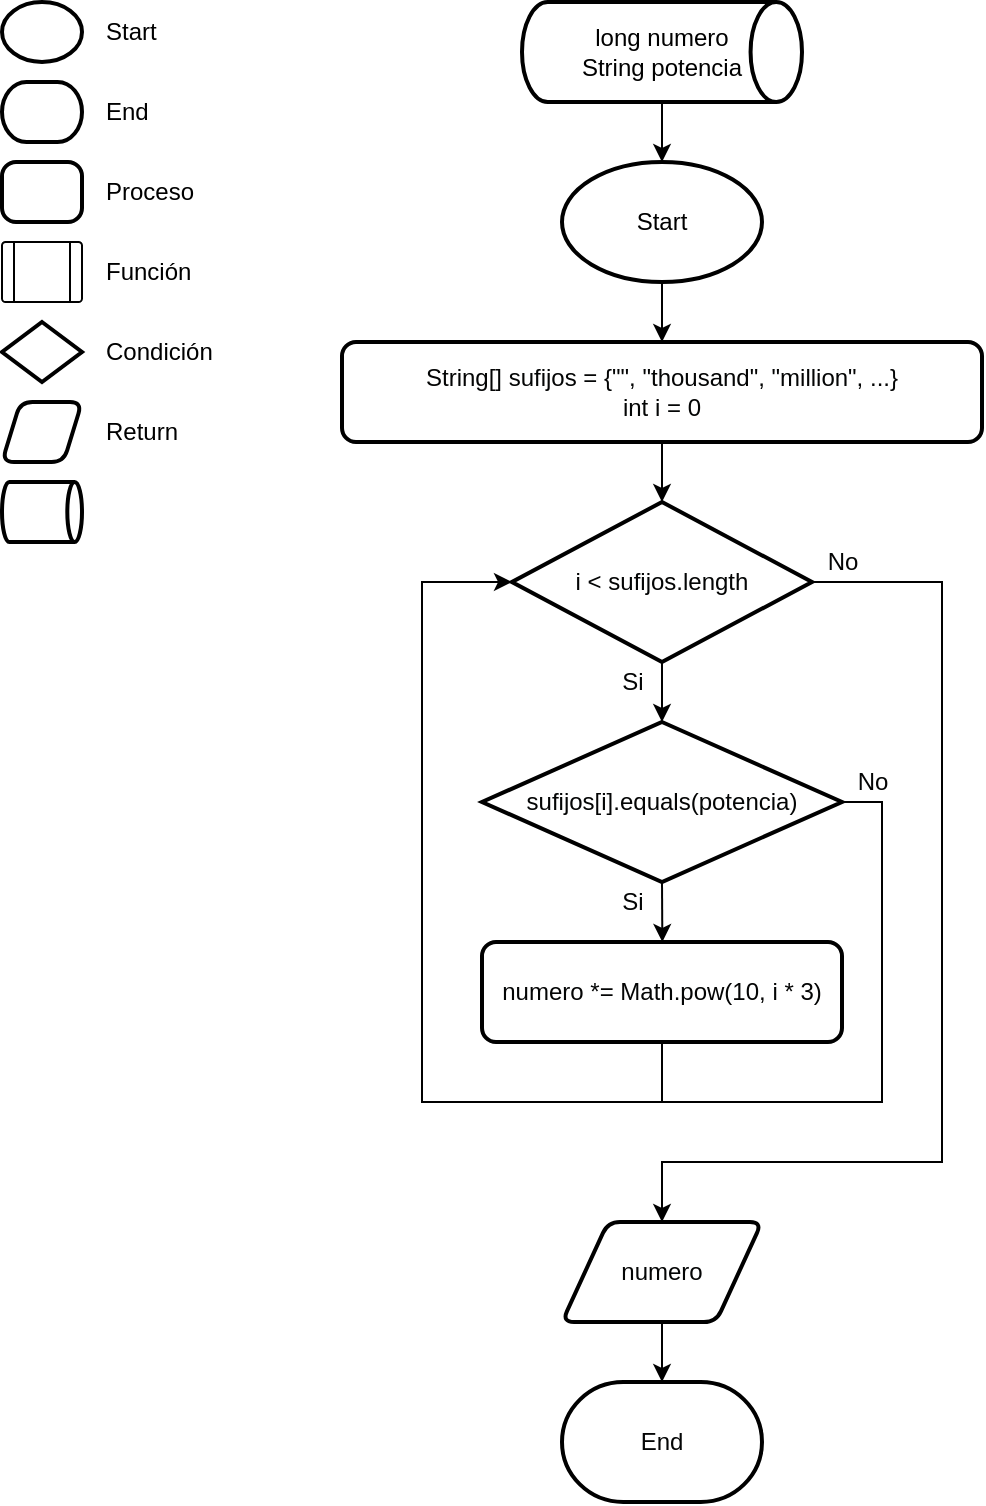 <mxfile version="15.8.7" type="github">
  <diagram id="sCKr9M8pk-ZrD4uaNUOJ" name="Page-1">
    <mxGraphModel dx="2375" dy="880" grid="1" gridSize="10" guides="1" tooltips="1" connect="1" arrows="1" fold="1" page="1" pageScale="1" pageWidth="827" pageHeight="1169" math="0" shadow="0">
      <root>
        <mxCell id="0" />
        <mxCell id="1" parent="0" />
        <mxCell id="H1QHMiI7_eLWscmNV0Sp-1" value="" style="strokeWidth=2;html=1;shape=mxgraph.flowchart.start_1;whiteSpace=wrap;fillColor=default;align=center;" vertex="1" parent="1">
          <mxGeometry x="-190" y="50" width="40" height="30" as="geometry" />
        </mxCell>
        <mxCell id="H1QHMiI7_eLWscmNV0Sp-2" value="" style="strokeWidth=2;html=1;shape=mxgraph.flowchart.terminator;whiteSpace=wrap;fillColor=default;align=center;" vertex="1" parent="1">
          <mxGeometry x="-190" y="90" width="40" height="30" as="geometry" />
        </mxCell>
        <mxCell id="H1QHMiI7_eLWscmNV0Sp-3" value="" style="rounded=1;whiteSpace=wrap;html=1;absoluteArcSize=1;arcSize=14;strokeWidth=2;fillColor=default;align=center;" vertex="1" parent="1">
          <mxGeometry x="-190" y="130" width="40" height="30" as="geometry" />
        </mxCell>
        <mxCell id="H1QHMiI7_eLWscmNV0Sp-4" value="" style="verticalLabelPosition=bottom;verticalAlign=top;html=1;shape=process;whiteSpace=wrap;rounded=1;size=0.14;arcSize=6;fillColor=default;" vertex="1" parent="1">
          <mxGeometry x="-190" y="170" width="40" height="30" as="geometry" />
        </mxCell>
        <mxCell id="H1QHMiI7_eLWscmNV0Sp-5" value="&lt;div align=&quot;left&quot;&gt;Start&lt;/div&gt;" style="text;html=1;align=left;verticalAlign=middle;resizable=0;points=[];autosize=1;strokeColor=none;fillColor=none;" vertex="1" parent="1">
          <mxGeometry x="-140" y="55" width="40" height="20" as="geometry" />
        </mxCell>
        <mxCell id="H1QHMiI7_eLWscmNV0Sp-6" value="&lt;div align=&quot;left&quot;&gt;End&lt;/div&gt;" style="text;html=1;align=left;verticalAlign=middle;resizable=0;points=[];autosize=1;strokeColor=none;fillColor=none;" vertex="1" parent="1">
          <mxGeometry x="-140" y="95" width="40" height="20" as="geometry" />
        </mxCell>
        <mxCell id="H1QHMiI7_eLWscmNV0Sp-7" value="&lt;div align=&quot;left&quot;&gt;Proceso&lt;/div&gt;" style="text;html=1;align=left;verticalAlign=middle;resizable=0;points=[];autosize=1;strokeColor=none;fillColor=none;" vertex="1" parent="1">
          <mxGeometry x="-140" y="135" width="60" height="20" as="geometry" />
        </mxCell>
        <mxCell id="H1QHMiI7_eLWscmNV0Sp-8" value="Función" style="text;html=1;align=left;verticalAlign=middle;resizable=0;points=[];autosize=1;strokeColor=none;fillColor=none;" vertex="1" parent="1">
          <mxGeometry x="-140" y="175" width="60" height="20" as="geometry" />
        </mxCell>
        <mxCell id="H1QHMiI7_eLWscmNV0Sp-9" value="" style="strokeWidth=2;html=1;shape=mxgraph.flowchart.decision;whiteSpace=wrap;fillColor=default;align=left;" vertex="1" parent="1">
          <mxGeometry x="-190" y="210" width="40" height="30" as="geometry" />
        </mxCell>
        <mxCell id="H1QHMiI7_eLWscmNV0Sp-10" value="Condición" style="text;html=1;align=left;verticalAlign=middle;resizable=0;points=[];autosize=1;strokeColor=none;fillColor=none;" vertex="1" parent="1">
          <mxGeometry x="-140" y="215" width="70" height="20" as="geometry" />
        </mxCell>
        <mxCell id="H1QHMiI7_eLWscmNV0Sp-11" value="" style="shape=parallelogram;html=1;strokeWidth=2;perimeter=parallelogramPerimeter;whiteSpace=wrap;rounded=1;arcSize=12;size=0.23;fillColor=default;align=center;" vertex="1" parent="1">
          <mxGeometry x="-190" y="250" width="40" height="30" as="geometry" />
        </mxCell>
        <mxCell id="H1QHMiI7_eLWscmNV0Sp-12" value="Return" style="text;html=1;align=left;verticalAlign=middle;resizable=0;points=[];autosize=1;strokeColor=none;fillColor=none;" vertex="1" parent="1">
          <mxGeometry x="-140" y="255" width="50" height="20" as="geometry" />
        </mxCell>
        <mxCell id="H1QHMiI7_eLWscmNV0Sp-13" style="edgeStyle=orthogonalEdgeStyle;rounded=0;orthogonalLoop=1;jettySize=auto;html=1;exitX=0.5;exitY=1;exitDx=0;exitDy=0;exitPerimeter=0;fontFamily=Helvetica;fontColor=#040505;endArrow=classic;endFill=1;" edge="1" parent="1" source="H1QHMiI7_eLWscmNV0Sp-14" target="H1QHMiI7_eLWscmNV0Sp-19">
          <mxGeometry relative="1" as="geometry" />
        </mxCell>
        <mxCell id="H1QHMiI7_eLWscmNV0Sp-14" value="Start" style="strokeWidth=2;html=1;shape=mxgraph.flowchart.start_1;whiteSpace=wrap;fillColor=default;align=center;" vertex="1" parent="1">
          <mxGeometry x="90" y="130" width="100" height="60" as="geometry" />
        </mxCell>
        <mxCell id="H1QHMiI7_eLWscmNV0Sp-15" value="" style="strokeWidth=2;html=1;shape=mxgraph.flowchart.direct_data;whiteSpace=wrap;" vertex="1" parent="1">
          <mxGeometry x="-190" y="290" width="40" height="30" as="geometry" />
        </mxCell>
        <mxCell id="H1QHMiI7_eLWscmNV0Sp-16" style="edgeStyle=orthogonalEdgeStyle;rounded=0;orthogonalLoop=1;jettySize=auto;html=1;exitX=0.5;exitY=1;exitDx=0;exitDy=0;exitPerimeter=0;entryX=0.5;entryY=0;entryDx=0;entryDy=0;entryPerimeter=0;" edge="1" parent="1" source="H1QHMiI7_eLWscmNV0Sp-17" target="H1QHMiI7_eLWscmNV0Sp-14">
          <mxGeometry relative="1" as="geometry" />
        </mxCell>
        <mxCell id="H1QHMiI7_eLWscmNV0Sp-17" value="&lt;div&gt;long numero&lt;/div&gt;&lt;div&gt;String potencia&lt;br&gt;&lt;/div&gt;" style="strokeWidth=2;html=1;shape=mxgraph.flowchart.direct_data;whiteSpace=wrap;" vertex="1" parent="1">
          <mxGeometry x="70" y="50" width="140" height="50" as="geometry" />
        </mxCell>
        <mxCell id="H1QHMiI7_eLWscmNV0Sp-18" style="edgeStyle=orthogonalEdgeStyle;rounded=0;orthogonalLoop=1;jettySize=auto;html=1;exitX=0.5;exitY=1;exitDx=0;exitDy=0;entryX=0.5;entryY=0;entryDx=0;entryDy=0;entryPerimeter=0;fontFamily=Helvetica;fontColor=#040505;endArrow=classic;endFill=1;" edge="1" parent="1" source="H1QHMiI7_eLWscmNV0Sp-19" target="H1QHMiI7_eLWscmNV0Sp-22">
          <mxGeometry relative="1" as="geometry" />
        </mxCell>
        <mxCell id="H1QHMiI7_eLWscmNV0Sp-19" value="&lt;div&gt;String[] sufijos = {&quot;&quot;, &quot;thousand&quot;, &quot;million&quot;, ...}&lt;br&gt;&lt;/div&gt;int i = 0" style="rounded=1;whiteSpace=wrap;html=1;absoluteArcSize=1;arcSize=14;strokeWidth=2;labelBackgroundColor=none;fontFamily=Helvetica;fontColor=#040505;" vertex="1" parent="1">
          <mxGeometry x="-20" y="220" width="320" height="50" as="geometry" />
        </mxCell>
        <mxCell id="H1QHMiI7_eLWscmNV0Sp-20" style="edgeStyle=orthogonalEdgeStyle;rounded=0;orthogonalLoop=1;jettySize=auto;html=1;exitX=0.5;exitY=1;exitDx=0;exitDy=0;exitPerimeter=0;entryX=0.5;entryY=0;entryDx=0;entryDy=0;entryPerimeter=0;fontFamily=Helvetica;fontColor=#040505;endArrow=classic;endFill=1;" edge="1" parent="1" source="H1QHMiI7_eLWscmNV0Sp-22" target="H1QHMiI7_eLWscmNV0Sp-27">
          <mxGeometry relative="1" as="geometry" />
        </mxCell>
        <mxCell id="H1QHMiI7_eLWscmNV0Sp-21" style="edgeStyle=orthogonalEdgeStyle;rounded=0;orthogonalLoop=1;jettySize=auto;html=1;exitX=1;exitY=0.5;exitDx=0;exitDy=0;exitPerimeter=0;fontFamily=Helvetica;fontColor=#040505;endArrow=classic;endFill=1;entryX=0.5;entryY=0;entryDx=0;entryDy=0;" edge="1" parent="1" source="H1QHMiI7_eLWscmNV0Sp-22" target="H1QHMiI7_eLWscmNV0Sp-33">
          <mxGeometry relative="1" as="geometry">
            <mxPoint x="280" y="600" as="targetPoint" />
            <Array as="points">
              <mxPoint x="280" y="340" />
              <mxPoint x="280" y="630" />
              <mxPoint x="140" y="630" />
            </Array>
          </mxGeometry>
        </mxCell>
        <mxCell id="H1QHMiI7_eLWscmNV0Sp-22" value="i &amp;lt; sufijos.length" style="strokeWidth=2;html=1;shape=mxgraph.flowchart.decision;whiteSpace=wrap;labelBackgroundColor=none;fontFamily=Helvetica;fontColor=#040505;" vertex="1" parent="1">
          <mxGeometry x="65" y="300" width="150" height="80" as="geometry" />
        </mxCell>
        <mxCell id="H1QHMiI7_eLWscmNV0Sp-23" value="No" style="text;html=1;align=center;verticalAlign=middle;resizable=0;points=[];autosize=1;strokeColor=none;fillColor=none;fontFamily=Helvetica;fontColor=#040505;" vertex="1" parent="1">
          <mxGeometry x="215" y="320" width="30" height="20" as="geometry" />
        </mxCell>
        <mxCell id="H1QHMiI7_eLWscmNV0Sp-24" value="Si" style="text;html=1;align=center;verticalAlign=middle;resizable=0;points=[];autosize=1;strokeColor=none;fillColor=none;fontFamily=Helvetica;fontColor=#040505;" vertex="1" parent="1">
          <mxGeometry x="110" y="380" width="30" height="20" as="geometry" />
        </mxCell>
        <mxCell id="H1QHMiI7_eLWscmNV0Sp-25" style="edgeStyle=orthogonalEdgeStyle;rounded=0;orthogonalLoop=1;jettySize=auto;html=1;exitX=0.5;exitY=1;exitDx=0;exitDy=0;exitPerimeter=0;fontFamily=Helvetica;fontColor=#040505;endArrow=classic;endFill=1;" edge="1" parent="1" source="H1QHMiI7_eLWscmNV0Sp-27">
          <mxGeometry relative="1" as="geometry">
            <mxPoint x="140.172" y="520" as="targetPoint" />
          </mxGeometry>
        </mxCell>
        <mxCell id="H1QHMiI7_eLWscmNV0Sp-26" style="edgeStyle=orthogonalEdgeStyle;rounded=0;orthogonalLoop=1;jettySize=auto;html=1;exitX=1;exitY=0.5;exitDx=0;exitDy=0;exitPerimeter=0;fontFamily=Helvetica;fontColor=#040505;endArrow=none;endFill=0;" edge="1" parent="1" source="H1QHMiI7_eLWscmNV0Sp-27">
          <mxGeometry relative="1" as="geometry">
            <mxPoint x="140" y="600" as="targetPoint" />
            <Array as="points">
              <mxPoint x="250" y="450" />
              <mxPoint x="250" y="600" />
            </Array>
          </mxGeometry>
        </mxCell>
        <mxCell id="H1QHMiI7_eLWscmNV0Sp-27" value="sufijos[i].equals(potencia)" style="strokeWidth=2;html=1;shape=mxgraph.flowchart.decision;whiteSpace=wrap;labelBackgroundColor=none;fontFamily=Helvetica;fontColor=#040505;" vertex="1" parent="1">
          <mxGeometry x="50" y="410" width="180" height="80" as="geometry" />
        </mxCell>
        <mxCell id="H1QHMiI7_eLWscmNV0Sp-28" value="No" style="text;html=1;align=center;verticalAlign=middle;resizable=0;points=[];autosize=1;strokeColor=none;fillColor=none;fontFamily=Helvetica;fontColor=#040505;" vertex="1" parent="1">
          <mxGeometry x="230" y="430" width="30" height="20" as="geometry" />
        </mxCell>
        <mxCell id="H1QHMiI7_eLWscmNV0Sp-29" value="Si" style="text;html=1;align=center;verticalAlign=middle;resizable=0;points=[];autosize=1;strokeColor=none;fillColor=none;fontFamily=Helvetica;fontColor=#040505;" vertex="1" parent="1">
          <mxGeometry x="110" y="490" width="30" height="20" as="geometry" />
        </mxCell>
        <mxCell id="H1QHMiI7_eLWscmNV0Sp-30" style="edgeStyle=orthogonalEdgeStyle;rounded=0;orthogonalLoop=1;jettySize=auto;html=1;exitX=0.5;exitY=1;exitDx=0;exitDy=0;entryX=0;entryY=0.5;entryDx=0;entryDy=0;entryPerimeter=0;fontFamily=Helvetica;fontColor=#040505;endArrow=classic;endFill=1;" edge="1" parent="1" source="H1QHMiI7_eLWscmNV0Sp-31" target="H1QHMiI7_eLWscmNV0Sp-22">
          <mxGeometry relative="1" as="geometry">
            <Array as="points">
              <mxPoint x="140" y="600" />
              <mxPoint x="20" y="600" />
              <mxPoint x="20" y="340" />
            </Array>
          </mxGeometry>
        </mxCell>
        <mxCell id="H1QHMiI7_eLWscmNV0Sp-31" value="numero *= Math.pow(10, i * 3)" style="rounded=1;whiteSpace=wrap;html=1;absoluteArcSize=1;arcSize=14;strokeWidth=2;labelBackgroundColor=none;fontFamily=Helvetica;fontColor=#040505;" vertex="1" parent="1">
          <mxGeometry x="50" y="520" width="180" height="50" as="geometry" />
        </mxCell>
        <mxCell id="H1QHMiI7_eLWscmNV0Sp-32" value="" style="edgeStyle=orthogonalEdgeStyle;rounded=0;orthogonalLoop=1;jettySize=auto;html=1;fontFamily=Helvetica;fontColor=#040505;endArrow=classic;endFill=1;" edge="1" parent="1" source="H1QHMiI7_eLWscmNV0Sp-33" target="H1QHMiI7_eLWscmNV0Sp-34">
          <mxGeometry relative="1" as="geometry" />
        </mxCell>
        <mxCell id="H1QHMiI7_eLWscmNV0Sp-33" value="numero" style="shape=parallelogram;html=1;strokeWidth=2;perimeter=parallelogramPerimeter;whiteSpace=wrap;rounded=1;arcSize=12;size=0.23;labelBackgroundColor=none;fontFamily=Helvetica;fontColor=#040505;" vertex="1" parent="1">
          <mxGeometry x="90" y="660" width="100" height="50" as="geometry" />
        </mxCell>
        <mxCell id="H1QHMiI7_eLWscmNV0Sp-34" value="End" style="strokeWidth=2;html=1;shape=mxgraph.flowchart.terminator;whiteSpace=wrap;labelBackgroundColor=none;fontFamily=Helvetica;fontColor=#040505;" vertex="1" parent="1">
          <mxGeometry x="90" y="740" width="100" height="60" as="geometry" />
        </mxCell>
      </root>
    </mxGraphModel>
  </diagram>
</mxfile>
